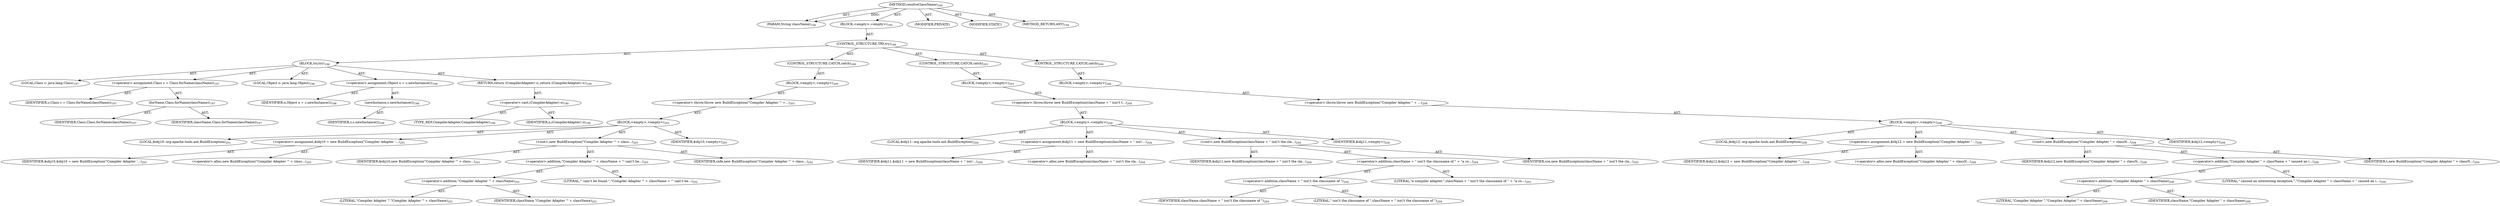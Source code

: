 digraph "resolveClassName" {  
"111669149699" [label = <(METHOD,resolveClassName)<SUB>194</SUB>> ]
"115964116995" [label = <(PARAM,String className)<SUB>194</SUB>> ]
"25769803808" [label = <(BLOCK,&lt;empty&gt;,&lt;empty&gt;)<SUB>195</SUB>> ]
"47244640275" [label = <(CONTROL_STRUCTURE,TRY,try)<SUB>196</SUB>> ]
"25769803809" [label = <(BLOCK,try,try)<SUB>196</SUB>> ]
"94489280523" [label = <(LOCAL,Class c: java.lang.Class)<SUB>197</SUB>> ]
"30064771150" [label = <(&lt;operator&gt;.assignment,Class c = Class.forName(className))<SUB>197</SUB>> ]
"68719476794" [label = <(IDENTIFIER,c,Class c = Class.forName(className))<SUB>197</SUB>> ]
"30064771151" [label = <(forName,Class.forName(className))<SUB>197</SUB>> ]
"68719476795" [label = <(IDENTIFIER,Class,Class.forName(className))<SUB>197</SUB>> ]
"68719476796" [label = <(IDENTIFIER,className,Class.forName(className))<SUB>197</SUB>> ]
"94489280524" [label = <(LOCAL,Object o: java.lang.Object)<SUB>198</SUB>> ]
"30064771152" [label = <(&lt;operator&gt;.assignment,Object o = c.newInstance())<SUB>198</SUB>> ]
"68719476797" [label = <(IDENTIFIER,o,Object o = c.newInstance())<SUB>198</SUB>> ]
"30064771153" [label = <(newInstance,c.newInstance())<SUB>198</SUB>> ]
"68719476798" [label = <(IDENTIFIER,c,c.newInstance())<SUB>198</SUB>> ]
"146028888077" [label = <(RETURN,return (CompilerAdapter) o;,return (CompilerAdapter) o;)<SUB>199</SUB>> ]
"30064771154" [label = <(&lt;operator&gt;.cast,(CompilerAdapter) o)<SUB>199</SUB>> ]
"180388626435" [label = <(TYPE_REF,CompilerAdapter,CompilerAdapter)<SUB>199</SUB>> ]
"68719476799" [label = <(IDENTIFIER,o,(CompilerAdapter) o)<SUB>199</SUB>> ]
"47244640276" [label = <(CONTROL_STRUCTURE,CATCH,catch)<SUB>200</SUB>> ]
"25769803810" [label = <(BLOCK,&lt;empty&gt;,&lt;empty&gt;)<SUB>200</SUB>> ]
"30064771155" [label = <(&lt;operator&gt;.throw,throw new BuildException(&quot;Compiler Adapter '&quot; +...)<SUB>201</SUB>> ]
"25769803811" [label = <(BLOCK,&lt;empty&gt;,&lt;empty&gt;)<SUB>201</SUB>> ]
"94489280525" [label = <(LOCAL,$obj10: org.apache.tools.ant.BuildException)<SUB>201</SUB>> ]
"30064771156" [label = <(&lt;operator&gt;.assignment,$obj10 = new BuildException(&quot;Compiler Adapter '...)<SUB>201</SUB>> ]
"68719476800" [label = <(IDENTIFIER,$obj10,$obj10 = new BuildException(&quot;Compiler Adapter '...)<SUB>201</SUB>> ]
"30064771157" [label = <(&lt;operator&gt;.alloc,new BuildException(&quot;Compiler Adapter '&quot; + class...)<SUB>201</SUB>> ]
"30064771158" [label = <(&lt;init&gt;,new BuildException(&quot;Compiler Adapter '&quot; + class...)<SUB>201</SUB>> ]
"68719476801" [label = <(IDENTIFIER,$obj10,new BuildException(&quot;Compiler Adapter '&quot; + class...)<SUB>201</SUB>> ]
"30064771159" [label = <(&lt;operator&gt;.addition,&quot;Compiler Adapter '&quot; + className + &quot;' can\'t be...)<SUB>201</SUB>> ]
"30064771160" [label = <(&lt;operator&gt;.addition,&quot;Compiler Adapter '&quot; + className)<SUB>201</SUB>> ]
"90194313247" [label = <(LITERAL,&quot;Compiler Adapter '&quot;,&quot;Compiler Adapter '&quot; + className)<SUB>201</SUB>> ]
"68719476802" [label = <(IDENTIFIER,className,&quot;Compiler Adapter '&quot; + className)<SUB>201</SUB>> ]
"90194313248" [label = <(LITERAL,&quot;' can\'t be found.&quot;,&quot;Compiler Adapter '&quot; + className + &quot;' can\'t be...)<SUB>202</SUB>> ]
"68719476803" [label = <(IDENTIFIER,cnfe,new BuildException(&quot;Compiler Adapter '&quot; + class...)<SUB>202</SUB>> ]
"68719476804" [label = <(IDENTIFIER,$obj10,&lt;empty&gt;)<SUB>201</SUB>> ]
"47244640277" [label = <(CONTROL_STRUCTURE,CATCH,catch)<SUB>203</SUB>> ]
"25769803812" [label = <(BLOCK,&lt;empty&gt;,&lt;empty&gt;)<SUB>203</SUB>> ]
"30064771161" [label = <(&lt;operator&gt;.throw,throw new BuildException(className + &quot; isn\'t t...)<SUB>204</SUB>> ]
"25769803813" [label = <(BLOCK,&lt;empty&gt;,&lt;empty&gt;)<SUB>204</SUB>> ]
"94489280526" [label = <(LOCAL,$obj11: org.apache.tools.ant.BuildException)<SUB>204</SUB>> ]
"30064771162" [label = <(&lt;operator&gt;.assignment,$obj11 = new BuildException(className + &quot; isn\'...)<SUB>204</SUB>> ]
"68719476805" [label = <(IDENTIFIER,$obj11,$obj11 = new BuildException(className + &quot; isn\'...)<SUB>204</SUB>> ]
"30064771163" [label = <(&lt;operator&gt;.alloc,new BuildException(className + &quot; isn\'t the cla...)<SUB>204</SUB>> ]
"30064771164" [label = <(&lt;init&gt;,new BuildException(className + &quot; isn\'t the cla...)<SUB>204</SUB>> ]
"68719476806" [label = <(IDENTIFIER,$obj11,new BuildException(className + &quot; isn\'t the cla...)<SUB>204</SUB>> ]
"30064771165" [label = <(&lt;operator&gt;.addition,className + &quot; isn\'t the classname of &quot; + &quot;a co...)<SUB>204</SUB>> ]
"30064771166" [label = <(&lt;operator&gt;.addition,className + &quot; isn\'t the classname of &quot;)<SUB>204</SUB>> ]
"68719476807" [label = <(IDENTIFIER,className,className + &quot; isn\'t the classname of &quot;)<SUB>204</SUB>> ]
"90194313249" [label = <(LITERAL,&quot; isn\'t the classname of &quot;,className + &quot; isn\'t the classname of &quot;)<SUB>204</SUB>> ]
"90194313250" [label = <(LITERAL,&quot;a compiler adapter.&quot;,className + &quot; isn\'t the classname of &quot; + &quot;a co...)<SUB>205</SUB>> ]
"68719476808" [label = <(IDENTIFIER,cce,new BuildException(className + &quot; isn\'t the cla...)<SUB>205</SUB>> ]
"68719476809" [label = <(IDENTIFIER,$obj11,&lt;empty&gt;)<SUB>204</SUB>> ]
"47244640278" [label = <(CONTROL_STRUCTURE,CATCH,catch)<SUB>206</SUB>> ]
"25769803814" [label = <(BLOCK,&lt;empty&gt;,&lt;empty&gt;)<SUB>206</SUB>> ]
"30064771167" [label = <(&lt;operator&gt;.throw,throw new BuildException(&quot;Compiler Adapter &quot; + ...)<SUB>208</SUB>> ]
"25769803815" [label = <(BLOCK,&lt;empty&gt;,&lt;empty&gt;)<SUB>208</SUB>> ]
"94489280527" [label = <(LOCAL,$obj12: org.apache.tools.ant.BuildException)<SUB>208</SUB>> ]
"30064771168" [label = <(&lt;operator&gt;.assignment,$obj12 = new BuildException(&quot;Compiler Adapter &quot;...)<SUB>208</SUB>> ]
"68719476810" [label = <(IDENTIFIER,$obj12,$obj12 = new BuildException(&quot;Compiler Adapter &quot;...)<SUB>208</SUB>> ]
"30064771169" [label = <(&lt;operator&gt;.alloc,new BuildException(&quot;Compiler Adapter &quot; + classN...)<SUB>208</SUB>> ]
"30064771170" [label = <(&lt;init&gt;,new BuildException(&quot;Compiler Adapter &quot; + classN...)<SUB>208</SUB>> ]
"68719476811" [label = <(IDENTIFIER,$obj12,new BuildException(&quot;Compiler Adapter &quot; + classN...)<SUB>208</SUB>> ]
"30064771171" [label = <(&lt;operator&gt;.addition,&quot;Compiler Adapter &quot; + className + &quot; caused an i...)<SUB>208</SUB>> ]
"30064771172" [label = <(&lt;operator&gt;.addition,&quot;Compiler Adapter &quot; + className)<SUB>208</SUB>> ]
"90194313251" [label = <(LITERAL,&quot;Compiler Adapter &quot;,&quot;Compiler Adapter &quot; + className)<SUB>208</SUB>> ]
"68719476812" [label = <(IDENTIFIER,className,&quot;Compiler Adapter &quot; + className)<SUB>208</SUB>> ]
"90194313252" [label = <(LITERAL,&quot; caused an interesting exception.&quot;,&quot;Compiler Adapter &quot; + className + &quot; caused an i...)<SUB>209</SUB>> ]
"68719476813" [label = <(IDENTIFIER,t,new BuildException(&quot;Compiler Adapter &quot; + classN...)<SUB>209</SUB>> ]
"68719476814" [label = <(IDENTIFIER,$obj12,&lt;empty&gt;)<SUB>208</SUB>> ]
"133143986184" [label = <(MODIFIER,PRIVATE)> ]
"133143986185" [label = <(MODIFIER,STATIC)> ]
"128849018883" [label = <(METHOD_RETURN,ANY)<SUB>194</SUB>> ]
  "111669149699" -> "115964116995"  [ label = "AST: "] 
  "111669149699" -> "25769803808"  [ label = "AST: "] 
  "111669149699" -> "133143986184"  [ label = "AST: "] 
  "111669149699" -> "133143986185"  [ label = "AST: "] 
  "111669149699" -> "128849018883"  [ label = "AST: "] 
  "25769803808" -> "47244640275"  [ label = "AST: "] 
  "47244640275" -> "25769803809"  [ label = "AST: "] 
  "47244640275" -> "47244640276"  [ label = "AST: "] 
  "47244640275" -> "47244640277"  [ label = "AST: "] 
  "47244640275" -> "47244640278"  [ label = "AST: "] 
  "25769803809" -> "94489280523"  [ label = "AST: "] 
  "25769803809" -> "30064771150"  [ label = "AST: "] 
  "25769803809" -> "94489280524"  [ label = "AST: "] 
  "25769803809" -> "30064771152"  [ label = "AST: "] 
  "25769803809" -> "146028888077"  [ label = "AST: "] 
  "30064771150" -> "68719476794"  [ label = "AST: "] 
  "30064771150" -> "30064771151"  [ label = "AST: "] 
  "30064771151" -> "68719476795"  [ label = "AST: "] 
  "30064771151" -> "68719476796"  [ label = "AST: "] 
  "30064771152" -> "68719476797"  [ label = "AST: "] 
  "30064771152" -> "30064771153"  [ label = "AST: "] 
  "30064771153" -> "68719476798"  [ label = "AST: "] 
  "146028888077" -> "30064771154"  [ label = "AST: "] 
  "30064771154" -> "180388626435"  [ label = "AST: "] 
  "30064771154" -> "68719476799"  [ label = "AST: "] 
  "47244640276" -> "25769803810"  [ label = "AST: "] 
  "25769803810" -> "30064771155"  [ label = "AST: "] 
  "30064771155" -> "25769803811"  [ label = "AST: "] 
  "25769803811" -> "94489280525"  [ label = "AST: "] 
  "25769803811" -> "30064771156"  [ label = "AST: "] 
  "25769803811" -> "30064771158"  [ label = "AST: "] 
  "25769803811" -> "68719476804"  [ label = "AST: "] 
  "30064771156" -> "68719476800"  [ label = "AST: "] 
  "30064771156" -> "30064771157"  [ label = "AST: "] 
  "30064771158" -> "68719476801"  [ label = "AST: "] 
  "30064771158" -> "30064771159"  [ label = "AST: "] 
  "30064771158" -> "68719476803"  [ label = "AST: "] 
  "30064771159" -> "30064771160"  [ label = "AST: "] 
  "30064771159" -> "90194313248"  [ label = "AST: "] 
  "30064771160" -> "90194313247"  [ label = "AST: "] 
  "30064771160" -> "68719476802"  [ label = "AST: "] 
  "47244640277" -> "25769803812"  [ label = "AST: "] 
  "25769803812" -> "30064771161"  [ label = "AST: "] 
  "30064771161" -> "25769803813"  [ label = "AST: "] 
  "25769803813" -> "94489280526"  [ label = "AST: "] 
  "25769803813" -> "30064771162"  [ label = "AST: "] 
  "25769803813" -> "30064771164"  [ label = "AST: "] 
  "25769803813" -> "68719476809"  [ label = "AST: "] 
  "30064771162" -> "68719476805"  [ label = "AST: "] 
  "30064771162" -> "30064771163"  [ label = "AST: "] 
  "30064771164" -> "68719476806"  [ label = "AST: "] 
  "30064771164" -> "30064771165"  [ label = "AST: "] 
  "30064771164" -> "68719476808"  [ label = "AST: "] 
  "30064771165" -> "30064771166"  [ label = "AST: "] 
  "30064771165" -> "90194313250"  [ label = "AST: "] 
  "30064771166" -> "68719476807"  [ label = "AST: "] 
  "30064771166" -> "90194313249"  [ label = "AST: "] 
  "47244640278" -> "25769803814"  [ label = "AST: "] 
  "25769803814" -> "30064771167"  [ label = "AST: "] 
  "30064771167" -> "25769803815"  [ label = "AST: "] 
  "25769803815" -> "94489280527"  [ label = "AST: "] 
  "25769803815" -> "30064771168"  [ label = "AST: "] 
  "25769803815" -> "30064771170"  [ label = "AST: "] 
  "25769803815" -> "68719476814"  [ label = "AST: "] 
  "30064771168" -> "68719476810"  [ label = "AST: "] 
  "30064771168" -> "30064771169"  [ label = "AST: "] 
  "30064771170" -> "68719476811"  [ label = "AST: "] 
  "30064771170" -> "30064771171"  [ label = "AST: "] 
  "30064771170" -> "68719476813"  [ label = "AST: "] 
  "30064771171" -> "30064771172"  [ label = "AST: "] 
  "30064771171" -> "90194313252"  [ label = "AST: "] 
  "30064771172" -> "90194313251"  [ label = "AST: "] 
  "30064771172" -> "68719476812"  [ label = "AST: "] 
  "111669149699" -> "115964116995"  [ label = "DDG: "] 
}
